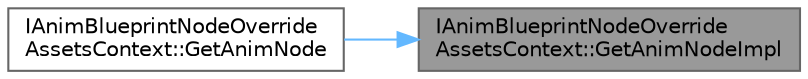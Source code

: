 digraph "IAnimBlueprintNodeOverrideAssetsContext::GetAnimNodeImpl"
{
 // INTERACTIVE_SVG=YES
 // LATEX_PDF_SIZE
  bgcolor="transparent";
  edge [fontname=Helvetica,fontsize=10,labelfontname=Helvetica,labelfontsize=10];
  node [fontname=Helvetica,fontsize=10,shape=box,height=0.2,width=0.4];
  rankdir="RL";
  Node1 [id="Node000001",label="IAnimBlueprintNodeOverride\lAssetsContext::GetAnimNodeImpl",height=0.2,width=0.4,color="gray40", fillcolor="grey60", style="filled", fontcolor="black",tooltip=" "];
  Node1 -> Node2 [id="edge1_Node000001_Node000002",dir="back",color="steelblue1",style="solid",tooltip=" "];
  Node2 [id="Node000002",label="IAnimBlueprintNodeOverride\lAssetsContext::GetAnimNode",height=0.2,width=0.4,color="grey40", fillcolor="white", style="filled",URL="$d3/db3/classIAnimBlueprintNodeOverrideAssetsContext.html#a241366c784a2728648e3d9794593762a",tooltip=" "];
}
